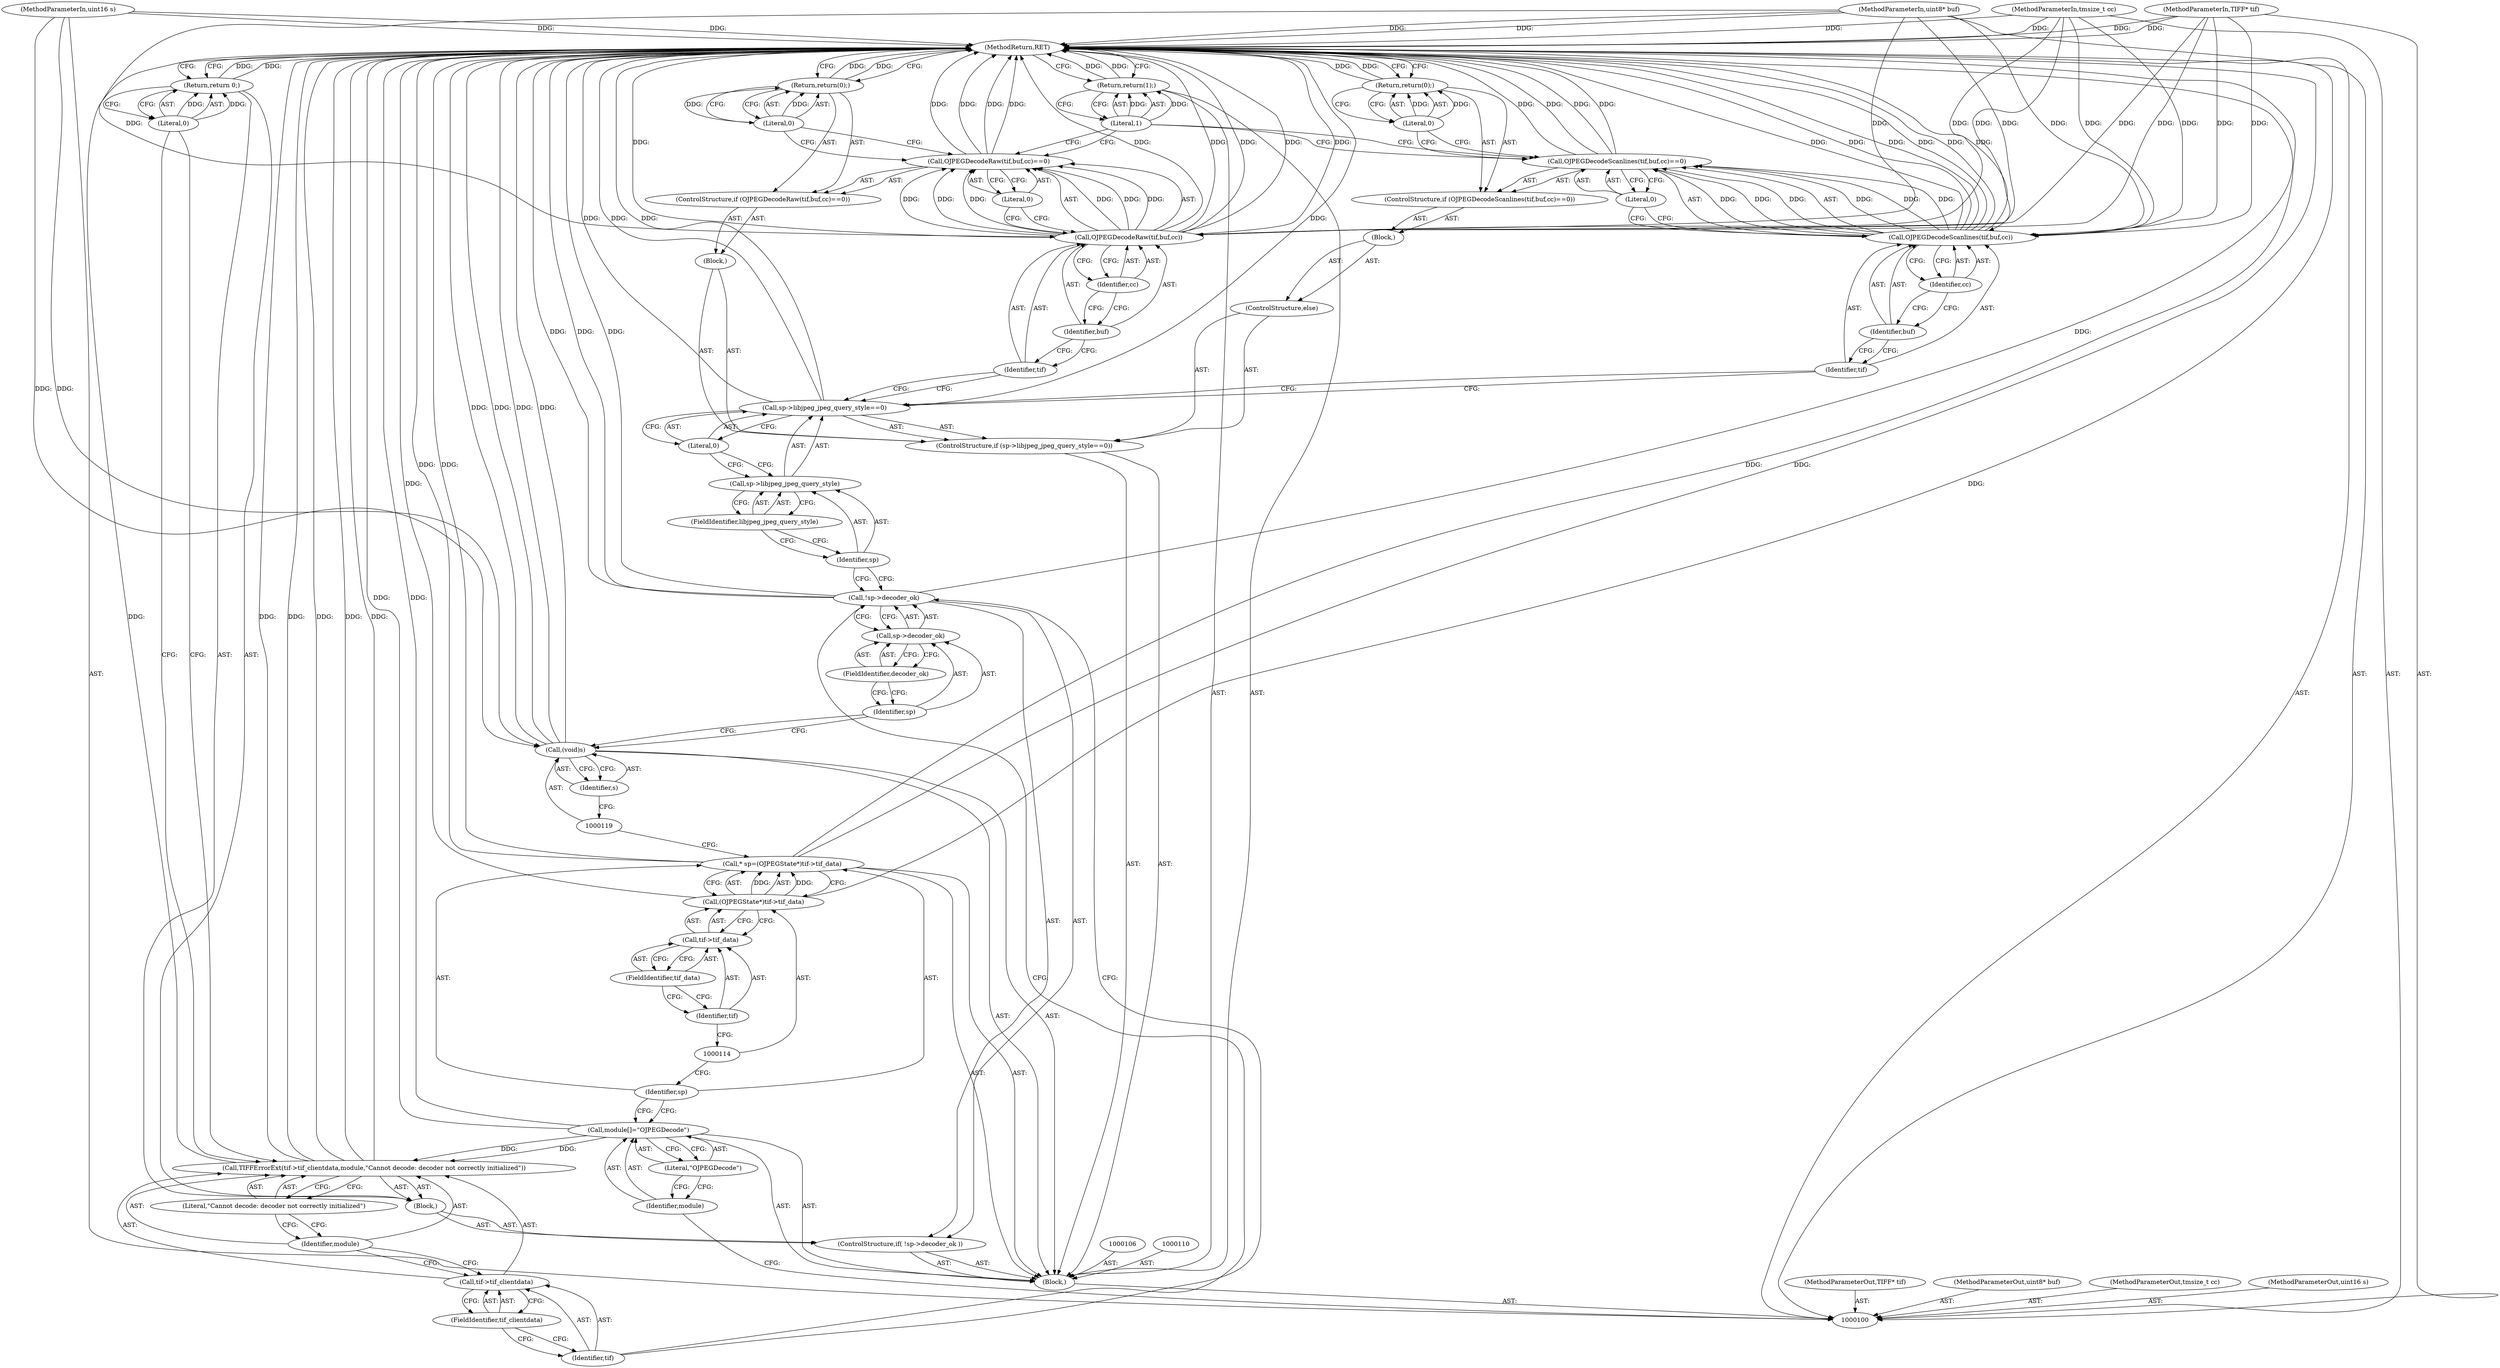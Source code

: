 digraph "0_libtiff_43bc256d8ae44b92d2734a3c5bc73957a4d7c1ec" {
"1000164" [label="(MethodReturn,RET)"];
"1000101" [label="(MethodParameterIn,TIFF* tif)"];
"1000217" [label="(MethodParameterOut,TIFF* tif)"];
"1000102" [label="(MethodParameterIn,uint8* buf)"];
"1000218" [label="(MethodParameterOut,uint8* buf)"];
"1000103" [label="(MethodParameterIn,tmsize_t cc)"];
"1000219" [label="(MethodParameterOut,tmsize_t cc)"];
"1000104" [label="(MethodParameterIn,uint16 s)"];
"1000220" [label="(MethodParameterOut,uint16 s)"];
"1000139" [label="(FieldIdentifier,libjpeg_jpeg_query_style)"];
"1000135" [label="(ControlStructure,if (sp->libjpeg_jpeg_query_style==0))"];
"1000140" [label="(Literal,0)"];
"1000136" [label="(Call,sp->libjpeg_jpeg_query_style==0)"];
"1000137" [label="(Call,sp->libjpeg_jpeg_query_style)"];
"1000138" [label="(Identifier,sp)"];
"1000141" [label="(Block,)"];
"1000145" [label="(Identifier,tif)"];
"1000146" [label="(Identifier,buf)"];
"1000142" [label="(ControlStructure,if (OJPEGDecodeRaw(tif,buf,cc)==0))"];
"1000147" [label="(Identifier,cc)"];
"1000148" [label="(Literal,0)"];
"1000143" [label="(Call,OJPEGDecodeRaw(tif,buf,cc)==0)"];
"1000144" [label="(Call,OJPEGDecodeRaw(tif,buf,cc))"];
"1000150" [label="(Literal,0)"];
"1000149" [label="(Return,return(0);)"];
"1000151" [label="(ControlStructure,else)"];
"1000152" [label="(Block,)"];
"1000153" [label="(ControlStructure,if (OJPEGDecodeScanlines(tif,buf,cc)==0))"];
"1000156" [label="(Identifier,tif)"];
"1000157" [label="(Identifier,buf)"];
"1000158" [label="(Identifier,cc)"];
"1000159" [label="(Literal,0)"];
"1000154" [label="(Call,OJPEGDecodeScanlines(tif,buf,cc)==0)"];
"1000155" [label="(Call,OJPEGDecodeScanlines(tif,buf,cc))"];
"1000161" [label="(Literal,0)"];
"1000160" [label="(Return,return(0);)"];
"1000105" [label="(Block,)"];
"1000162" [label="(Return,return(1);)"];
"1000163" [label="(Literal,1)"];
"1000107" [label="(Call,module[]=\"OJPEGDecode\")"];
"1000108" [label="(Identifier,module)"];
"1000109" [label="(Literal,\"OJPEGDecode\")"];
"1000111" [label="(Call,* sp=(OJPEGState*)tif->tif_data)"];
"1000112" [label="(Identifier,sp)"];
"1000113" [label="(Call,(OJPEGState*)tif->tif_data)"];
"1000115" [label="(Call,tif->tif_data)"];
"1000116" [label="(Identifier,tif)"];
"1000117" [label="(FieldIdentifier,tif_data)"];
"1000118" [label="(Call,(void)s)"];
"1000120" [label="(Identifier,s)"];
"1000122" [label="(Call,!sp->decoder_ok)"];
"1000123" [label="(Call,sp->decoder_ok)"];
"1000124" [label="(Identifier,sp)"];
"1000125" [label="(FieldIdentifier,decoder_ok)"];
"1000121" [label="(ControlStructure,if( !sp->decoder_ok ))"];
"1000126" [label="(Block,)"];
"1000127" [label="(Call,TIFFErrorExt(tif->tif_clientdata,module,\"Cannot decode: decoder not correctly initialized\"))"];
"1000128" [label="(Call,tif->tif_clientdata)"];
"1000129" [label="(Identifier,tif)"];
"1000130" [label="(FieldIdentifier,tif_clientdata)"];
"1000131" [label="(Identifier,module)"];
"1000132" [label="(Literal,\"Cannot decode: decoder not correctly initialized\")"];
"1000133" [label="(Return,return 0;)"];
"1000134" [label="(Literal,0)"];
"1000164" -> "1000100"  [label="AST: "];
"1000164" -> "1000133"  [label="CFG: "];
"1000164" -> "1000149"  [label="CFG: "];
"1000164" -> "1000160"  [label="CFG: "];
"1000164" -> "1000162"  [label="CFG: "];
"1000162" -> "1000164"  [label="DDG: "];
"1000133" -> "1000164"  [label="DDG: "];
"1000149" -> "1000164"  [label="DDG: "];
"1000160" -> "1000164"  [label="DDG: "];
"1000107" -> "1000164"  [label="DDG: "];
"1000155" -> "1000164"  [label="DDG: "];
"1000155" -> "1000164"  [label="DDG: "];
"1000155" -> "1000164"  [label="DDG: "];
"1000104" -> "1000164"  [label="DDG: "];
"1000122" -> "1000164"  [label="DDG: "];
"1000122" -> "1000164"  [label="DDG: "];
"1000113" -> "1000164"  [label="DDG: "];
"1000127" -> "1000164"  [label="DDG: "];
"1000127" -> "1000164"  [label="DDG: "];
"1000127" -> "1000164"  [label="DDG: "];
"1000118" -> "1000164"  [label="DDG: "];
"1000118" -> "1000164"  [label="DDG: "];
"1000154" -> "1000164"  [label="DDG: "];
"1000154" -> "1000164"  [label="DDG: "];
"1000144" -> "1000164"  [label="DDG: "];
"1000144" -> "1000164"  [label="DDG: "];
"1000144" -> "1000164"  [label="DDG: "];
"1000136" -> "1000164"  [label="DDG: "];
"1000136" -> "1000164"  [label="DDG: "];
"1000143" -> "1000164"  [label="DDG: "];
"1000143" -> "1000164"  [label="DDG: "];
"1000103" -> "1000164"  [label="DDG: "];
"1000102" -> "1000164"  [label="DDG: "];
"1000111" -> "1000164"  [label="DDG: "];
"1000111" -> "1000164"  [label="DDG: "];
"1000101" -> "1000164"  [label="DDG: "];
"1000101" -> "1000100"  [label="AST: "];
"1000101" -> "1000164"  [label="DDG: "];
"1000101" -> "1000144"  [label="DDG: "];
"1000101" -> "1000155"  [label="DDG: "];
"1000217" -> "1000100"  [label="AST: "];
"1000102" -> "1000100"  [label="AST: "];
"1000102" -> "1000164"  [label="DDG: "];
"1000102" -> "1000144"  [label="DDG: "];
"1000102" -> "1000155"  [label="DDG: "];
"1000218" -> "1000100"  [label="AST: "];
"1000103" -> "1000100"  [label="AST: "];
"1000103" -> "1000164"  [label="DDG: "];
"1000103" -> "1000144"  [label="DDG: "];
"1000103" -> "1000155"  [label="DDG: "];
"1000219" -> "1000100"  [label="AST: "];
"1000104" -> "1000100"  [label="AST: "];
"1000104" -> "1000164"  [label="DDG: "];
"1000104" -> "1000118"  [label="DDG: "];
"1000220" -> "1000100"  [label="AST: "];
"1000139" -> "1000137"  [label="AST: "];
"1000139" -> "1000138"  [label="CFG: "];
"1000137" -> "1000139"  [label="CFG: "];
"1000135" -> "1000105"  [label="AST: "];
"1000136" -> "1000135"  [label="AST: "];
"1000141" -> "1000135"  [label="AST: "];
"1000151" -> "1000135"  [label="AST: "];
"1000140" -> "1000136"  [label="AST: "];
"1000140" -> "1000137"  [label="CFG: "];
"1000136" -> "1000140"  [label="CFG: "];
"1000136" -> "1000135"  [label="AST: "];
"1000136" -> "1000140"  [label="CFG: "];
"1000137" -> "1000136"  [label="AST: "];
"1000140" -> "1000136"  [label="AST: "];
"1000145" -> "1000136"  [label="CFG: "];
"1000156" -> "1000136"  [label="CFG: "];
"1000136" -> "1000164"  [label="DDG: "];
"1000136" -> "1000164"  [label="DDG: "];
"1000137" -> "1000136"  [label="AST: "];
"1000137" -> "1000139"  [label="CFG: "];
"1000138" -> "1000137"  [label="AST: "];
"1000139" -> "1000137"  [label="AST: "];
"1000140" -> "1000137"  [label="CFG: "];
"1000138" -> "1000137"  [label="AST: "];
"1000138" -> "1000122"  [label="CFG: "];
"1000139" -> "1000138"  [label="CFG: "];
"1000141" -> "1000135"  [label="AST: "];
"1000142" -> "1000141"  [label="AST: "];
"1000145" -> "1000144"  [label="AST: "];
"1000145" -> "1000136"  [label="CFG: "];
"1000146" -> "1000145"  [label="CFG: "];
"1000146" -> "1000144"  [label="AST: "];
"1000146" -> "1000145"  [label="CFG: "];
"1000147" -> "1000146"  [label="CFG: "];
"1000142" -> "1000141"  [label="AST: "];
"1000143" -> "1000142"  [label="AST: "];
"1000149" -> "1000142"  [label="AST: "];
"1000147" -> "1000144"  [label="AST: "];
"1000147" -> "1000146"  [label="CFG: "];
"1000144" -> "1000147"  [label="CFG: "];
"1000148" -> "1000143"  [label="AST: "];
"1000148" -> "1000144"  [label="CFG: "];
"1000143" -> "1000148"  [label="CFG: "];
"1000143" -> "1000142"  [label="AST: "];
"1000143" -> "1000148"  [label="CFG: "];
"1000144" -> "1000143"  [label="AST: "];
"1000148" -> "1000143"  [label="AST: "];
"1000150" -> "1000143"  [label="CFG: "];
"1000163" -> "1000143"  [label="CFG: "];
"1000143" -> "1000164"  [label="DDG: "];
"1000143" -> "1000164"  [label="DDG: "];
"1000144" -> "1000143"  [label="DDG: "];
"1000144" -> "1000143"  [label="DDG: "];
"1000144" -> "1000143"  [label="DDG: "];
"1000144" -> "1000143"  [label="AST: "];
"1000144" -> "1000147"  [label="CFG: "];
"1000145" -> "1000144"  [label="AST: "];
"1000146" -> "1000144"  [label="AST: "];
"1000147" -> "1000144"  [label="AST: "];
"1000148" -> "1000144"  [label="CFG: "];
"1000144" -> "1000164"  [label="DDG: "];
"1000144" -> "1000164"  [label="DDG: "];
"1000144" -> "1000164"  [label="DDG: "];
"1000144" -> "1000143"  [label="DDG: "];
"1000144" -> "1000143"  [label="DDG: "];
"1000144" -> "1000143"  [label="DDG: "];
"1000101" -> "1000144"  [label="DDG: "];
"1000102" -> "1000144"  [label="DDG: "];
"1000103" -> "1000144"  [label="DDG: "];
"1000150" -> "1000149"  [label="AST: "];
"1000150" -> "1000143"  [label="CFG: "];
"1000149" -> "1000150"  [label="CFG: "];
"1000150" -> "1000149"  [label="DDG: "];
"1000149" -> "1000142"  [label="AST: "];
"1000149" -> "1000150"  [label="CFG: "];
"1000150" -> "1000149"  [label="AST: "];
"1000164" -> "1000149"  [label="CFG: "];
"1000149" -> "1000164"  [label="DDG: "];
"1000150" -> "1000149"  [label="DDG: "];
"1000151" -> "1000135"  [label="AST: "];
"1000152" -> "1000151"  [label="AST: "];
"1000152" -> "1000151"  [label="AST: "];
"1000153" -> "1000152"  [label="AST: "];
"1000153" -> "1000152"  [label="AST: "];
"1000154" -> "1000153"  [label="AST: "];
"1000160" -> "1000153"  [label="AST: "];
"1000156" -> "1000155"  [label="AST: "];
"1000156" -> "1000136"  [label="CFG: "];
"1000157" -> "1000156"  [label="CFG: "];
"1000157" -> "1000155"  [label="AST: "];
"1000157" -> "1000156"  [label="CFG: "];
"1000158" -> "1000157"  [label="CFG: "];
"1000158" -> "1000155"  [label="AST: "];
"1000158" -> "1000157"  [label="CFG: "];
"1000155" -> "1000158"  [label="CFG: "];
"1000159" -> "1000154"  [label="AST: "];
"1000159" -> "1000155"  [label="CFG: "];
"1000154" -> "1000159"  [label="CFG: "];
"1000154" -> "1000153"  [label="AST: "];
"1000154" -> "1000159"  [label="CFG: "];
"1000155" -> "1000154"  [label="AST: "];
"1000159" -> "1000154"  [label="AST: "];
"1000161" -> "1000154"  [label="CFG: "];
"1000163" -> "1000154"  [label="CFG: "];
"1000154" -> "1000164"  [label="DDG: "];
"1000154" -> "1000164"  [label="DDG: "];
"1000155" -> "1000154"  [label="DDG: "];
"1000155" -> "1000154"  [label="DDG: "];
"1000155" -> "1000154"  [label="DDG: "];
"1000155" -> "1000154"  [label="AST: "];
"1000155" -> "1000158"  [label="CFG: "];
"1000156" -> "1000155"  [label="AST: "];
"1000157" -> "1000155"  [label="AST: "];
"1000158" -> "1000155"  [label="AST: "];
"1000159" -> "1000155"  [label="CFG: "];
"1000155" -> "1000164"  [label="DDG: "];
"1000155" -> "1000164"  [label="DDG: "];
"1000155" -> "1000164"  [label="DDG: "];
"1000155" -> "1000154"  [label="DDG: "];
"1000155" -> "1000154"  [label="DDG: "];
"1000155" -> "1000154"  [label="DDG: "];
"1000101" -> "1000155"  [label="DDG: "];
"1000102" -> "1000155"  [label="DDG: "];
"1000103" -> "1000155"  [label="DDG: "];
"1000161" -> "1000160"  [label="AST: "];
"1000161" -> "1000154"  [label="CFG: "];
"1000160" -> "1000161"  [label="CFG: "];
"1000161" -> "1000160"  [label="DDG: "];
"1000160" -> "1000153"  [label="AST: "];
"1000160" -> "1000161"  [label="CFG: "];
"1000161" -> "1000160"  [label="AST: "];
"1000164" -> "1000160"  [label="CFG: "];
"1000160" -> "1000164"  [label="DDG: "];
"1000161" -> "1000160"  [label="DDG: "];
"1000105" -> "1000100"  [label="AST: "];
"1000106" -> "1000105"  [label="AST: "];
"1000107" -> "1000105"  [label="AST: "];
"1000110" -> "1000105"  [label="AST: "];
"1000111" -> "1000105"  [label="AST: "];
"1000118" -> "1000105"  [label="AST: "];
"1000121" -> "1000105"  [label="AST: "];
"1000135" -> "1000105"  [label="AST: "];
"1000162" -> "1000105"  [label="AST: "];
"1000162" -> "1000105"  [label="AST: "];
"1000162" -> "1000163"  [label="CFG: "];
"1000163" -> "1000162"  [label="AST: "];
"1000164" -> "1000162"  [label="CFG: "];
"1000162" -> "1000164"  [label="DDG: "];
"1000163" -> "1000162"  [label="DDG: "];
"1000163" -> "1000162"  [label="AST: "];
"1000163" -> "1000143"  [label="CFG: "];
"1000163" -> "1000154"  [label="CFG: "];
"1000162" -> "1000163"  [label="CFG: "];
"1000163" -> "1000162"  [label="DDG: "];
"1000107" -> "1000105"  [label="AST: "];
"1000107" -> "1000109"  [label="CFG: "];
"1000108" -> "1000107"  [label="AST: "];
"1000109" -> "1000107"  [label="AST: "];
"1000112" -> "1000107"  [label="CFG: "];
"1000107" -> "1000164"  [label="DDG: "];
"1000107" -> "1000127"  [label="DDG: "];
"1000108" -> "1000107"  [label="AST: "];
"1000108" -> "1000100"  [label="CFG: "];
"1000109" -> "1000108"  [label="CFG: "];
"1000109" -> "1000107"  [label="AST: "];
"1000109" -> "1000108"  [label="CFG: "];
"1000107" -> "1000109"  [label="CFG: "];
"1000111" -> "1000105"  [label="AST: "];
"1000111" -> "1000113"  [label="CFG: "];
"1000112" -> "1000111"  [label="AST: "];
"1000113" -> "1000111"  [label="AST: "];
"1000119" -> "1000111"  [label="CFG: "];
"1000111" -> "1000164"  [label="DDG: "];
"1000111" -> "1000164"  [label="DDG: "];
"1000113" -> "1000111"  [label="DDG: "];
"1000112" -> "1000111"  [label="AST: "];
"1000112" -> "1000107"  [label="CFG: "];
"1000114" -> "1000112"  [label="CFG: "];
"1000113" -> "1000111"  [label="AST: "];
"1000113" -> "1000115"  [label="CFG: "];
"1000114" -> "1000113"  [label="AST: "];
"1000115" -> "1000113"  [label="AST: "];
"1000111" -> "1000113"  [label="CFG: "];
"1000113" -> "1000164"  [label="DDG: "];
"1000113" -> "1000111"  [label="DDG: "];
"1000115" -> "1000113"  [label="AST: "];
"1000115" -> "1000117"  [label="CFG: "];
"1000116" -> "1000115"  [label="AST: "];
"1000117" -> "1000115"  [label="AST: "];
"1000113" -> "1000115"  [label="CFG: "];
"1000116" -> "1000115"  [label="AST: "];
"1000116" -> "1000114"  [label="CFG: "];
"1000117" -> "1000116"  [label="CFG: "];
"1000117" -> "1000115"  [label="AST: "];
"1000117" -> "1000116"  [label="CFG: "];
"1000115" -> "1000117"  [label="CFG: "];
"1000118" -> "1000105"  [label="AST: "];
"1000118" -> "1000120"  [label="CFG: "];
"1000119" -> "1000118"  [label="AST: "];
"1000120" -> "1000118"  [label="AST: "];
"1000124" -> "1000118"  [label="CFG: "];
"1000118" -> "1000164"  [label="DDG: "];
"1000118" -> "1000164"  [label="DDG: "];
"1000104" -> "1000118"  [label="DDG: "];
"1000120" -> "1000118"  [label="AST: "];
"1000120" -> "1000119"  [label="CFG: "];
"1000118" -> "1000120"  [label="CFG: "];
"1000122" -> "1000121"  [label="AST: "];
"1000122" -> "1000123"  [label="CFG: "];
"1000123" -> "1000122"  [label="AST: "];
"1000129" -> "1000122"  [label="CFG: "];
"1000138" -> "1000122"  [label="CFG: "];
"1000122" -> "1000164"  [label="DDG: "];
"1000122" -> "1000164"  [label="DDG: "];
"1000123" -> "1000122"  [label="AST: "];
"1000123" -> "1000125"  [label="CFG: "];
"1000124" -> "1000123"  [label="AST: "];
"1000125" -> "1000123"  [label="AST: "];
"1000122" -> "1000123"  [label="CFG: "];
"1000124" -> "1000123"  [label="AST: "];
"1000124" -> "1000118"  [label="CFG: "];
"1000125" -> "1000124"  [label="CFG: "];
"1000125" -> "1000123"  [label="AST: "];
"1000125" -> "1000124"  [label="CFG: "];
"1000123" -> "1000125"  [label="CFG: "];
"1000121" -> "1000105"  [label="AST: "];
"1000122" -> "1000121"  [label="AST: "];
"1000126" -> "1000121"  [label="AST: "];
"1000126" -> "1000121"  [label="AST: "];
"1000127" -> "1000126"  [label="AST: "];
"1000133" -> "1000126"  [label="AST: "];
"1000127" -> "1000126"  [label="AST: "];
"1000127" -> "1000132"  [label="CFG: "];
"1000128" -> "1000127"  [label="AST: "];
"1000131" -> "1000127"  [label="AST: "];
"1000132" -> "1000127"  [label="AST: "];
"1000134" -> "1000127"  [label="CFG: "];
"1000127" -> "1000164"  [label="DDG: "];
"1000127" -> "1000164"  [label="DDG: "];
"1000127" -> "1000164"  [label="DDG: "];
"1000107" -> "1000127"  [label="DDG: "];
"1000128" -> "1000127"  [label="AST: "];
"1000128" -> "1000130"  [label="CFG: "];
"1000129" -> "1000128"  [label="AST: "];
"1000130" -> "1000128"  [label="AST: "];
"1000131" -> "1000128"  [label="CFG: "];
"1000129" -> "1000128"  [label="AST: "];
"1000129" -> "1000122"  [label="CFG: "];
"1000130" -> "1000129"  [label="CFG: "];
"1000130" -> "1000128"  [label="AST: "];
"1000130" -> "1000129"  [label="CFG: "];
"1000128" -> "1000130"  [label="CFG: "];
"1000131" -> "1000127"  [label="AST: "];
"1000131" -> "1000128"  [label="CFG: "];
"1000132" -> "1000131"  [label="CFG: "];
"1000132" -> "1000127"  [label="AST: "];
"1000132" -> "1000131"  [label="CFG: "];
"1000127" -> "1000132"  [label="CFG: "];
"1000133" -> "1000126"  [label="AST: "];
"1000133" -> "1000134"  [label="CFG: "];
"1000134" -> "1000133"  [label="AST: "];
"1000164" -> "1000133"  [label="CFG: "];
"1000133" -> "1000164"  [label="DDG: "];
"1000134" -> "1000133"  [label="DDG: "];
"1000134" -> "1000133"  [label="AST: "];
"1000134" -> "1000127"  [label="CFG: "];
"1000133" -> "1000134"  [label="CFG: "];
"1000134" -> "1000133"  [label="DDG: "];
}
